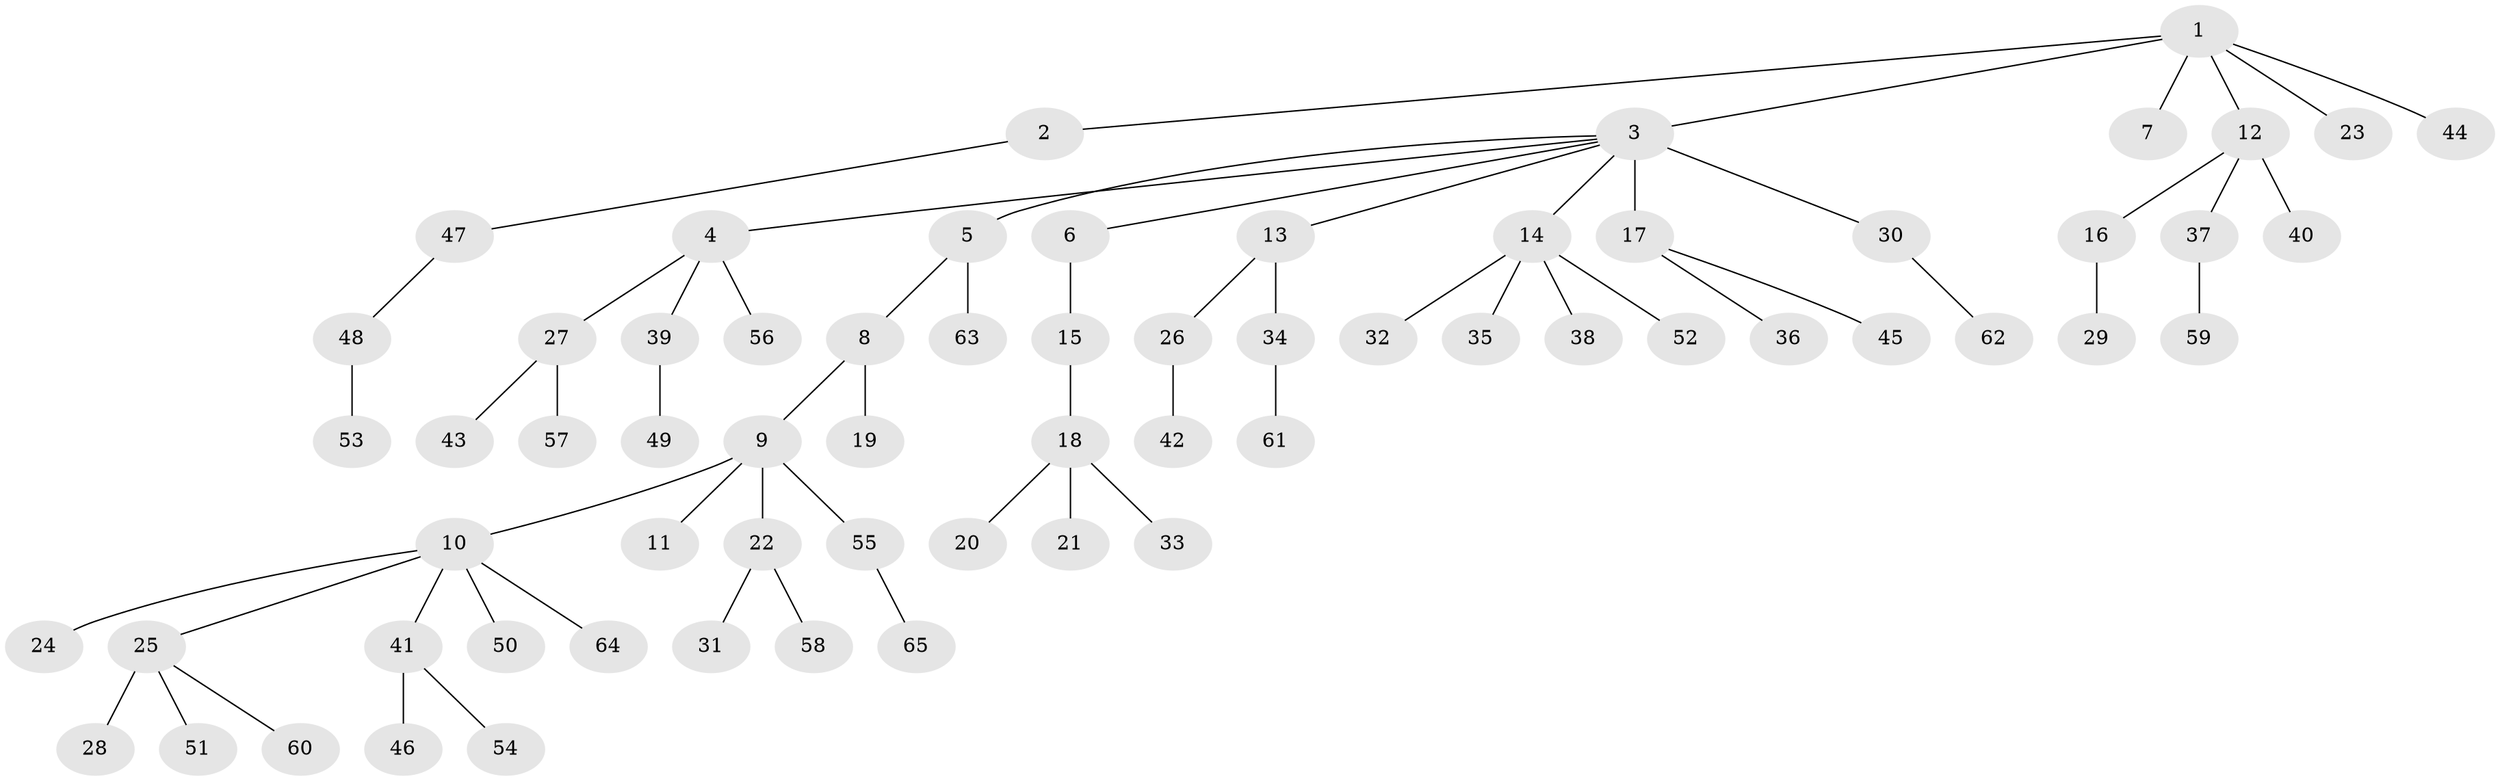 // original degree distribution, {7: 0.0234375, 2: 0.2109375, 12: 0.0078125, 5: 0.0234375, 9: 0.0078125, 1: 0.609375, 6: 0.015625, 8: 0.015625, 4: 0.03125, 3: 0.0546875}
// Generated by graph-tools (version 1.1) at 2025/35/03/09/25 02:35:47]
// undirected, 65 vertices, 64 edges
graph export_dot {
graph [start="1"]
  node [color=gray90,style=filled];
  1;
  2;
  3;
  4;
  5;
  6;
  7;
  8;
  9;
  10;
  11;
  12;
  13;
  14;
  15;
  16;
  17;
  18;
  19;
  20;
  21;
  22;
  23;
  24;
  25;
  26;
  27;
  28;
  29;
  30;
  31;
  32;
  33;
  34;
  35;
  36;
  37;
  38;
  39;
  40;
  41;
  42;
  43;
  44;
  45;
  46;
  47;
  48;
  49;
  50;
  51;
  52;
  53;
  54;
  55;
  56;
  57;
  58;
  59;
  60;
  61;
  62;
  63;
  64;
  65;
  1 -- 2 [weight=1.0];
  1 -- 3 [weight=1.0];
  1 -- 7 [weight=1.0];
  1 -- 12 [weight=1.0];
  1 -- 23 [weight=1.0];
  1 -- 44 [weight=1.0];
  2 -- 47 [weight=1.0];
  3 -- 4 [weight=1.0];
  3 -- 5 [weight=1.0];
  3 -- 6 [weight=1.0];
  3 -- 13 [weight=1.0];
  3 -- 14 [weight=1.0];
  3 -- 17 [weight=4.0];
  3 -- 30 [weight=1.0];
  4 -- 27 [weight=1.0];
  4 -- 39 [weight=1.0];
  4 -- 56 [weight=1.0];
  5 -- 8 [weight=1.0];
  5 -- 63 [weight=2.0];
  6 -- 15 [weight=7.0];
  8 -- 9 [weight=1.0];
  8 -- 19 [weight=4.0];
  9 -- 10 [weight=1.0];
  9 -- 11 [weight=1.0];
  9 -- 22 [weight=1.0];
  9 -- 55 [weight=1.0];
  10 -- 24 [weight=1.0];
  10 -- 25 [weight=1.0];
  10 -- 41 [weight=1.0];
  10 -- 50 [weight=1.0];
  10 -- 64 [weight=1.0];
  12 -- 16 [weight=1.0];
  12 -- 37 [weight=1.0];
  12 -- 40 [weight=4.0];
  13 -- 26 [weight=1.0];
  13 -- 34 [weight=1.0];
  14 -- 32 [weight=1.0];
  14 -- 35 [weight=1.0];
  14 -- 38 [weight=1.0];
  14 -- 52 [weight=1.0];
  15 -- 18 [weight=1.0];
  16 -- 29 [weight=2.0];
  17 -- 36 [weight=1.0];
  17 -- 45 [weight=1.0];
  18 -- 20 [weight=1.0];
  18 -- 21 [weight=1.0];
  18 -- 33 [weight=1.0];
  22 -- 31 [weight=1.0];
  22 -- 58 [weight=1.0];
  25 -- 28 [weight=4.0];
  25 -- 51 [weight=1.0];
  25 -- 60 [weight=1.0];
  26 -- 42 [weight=1.0];
  27 -- 43 [weight=1.0];
  27 -- 57 [weight=1.0];
  30 -- 62 [weight=1.0];
  34 -- 61 [weight=1.0];
  37 -- 59 [weight=1.0];
  39 -- 49 [weight=1.0];
  41 -- 46 [weight=1.0];
  41 -- 54 [weight=2.0];
  47 -- 48 [weight=1.0];
  48 -- 53 [weight=2.0];
  55 -- 65 [weight=1.0];
}
